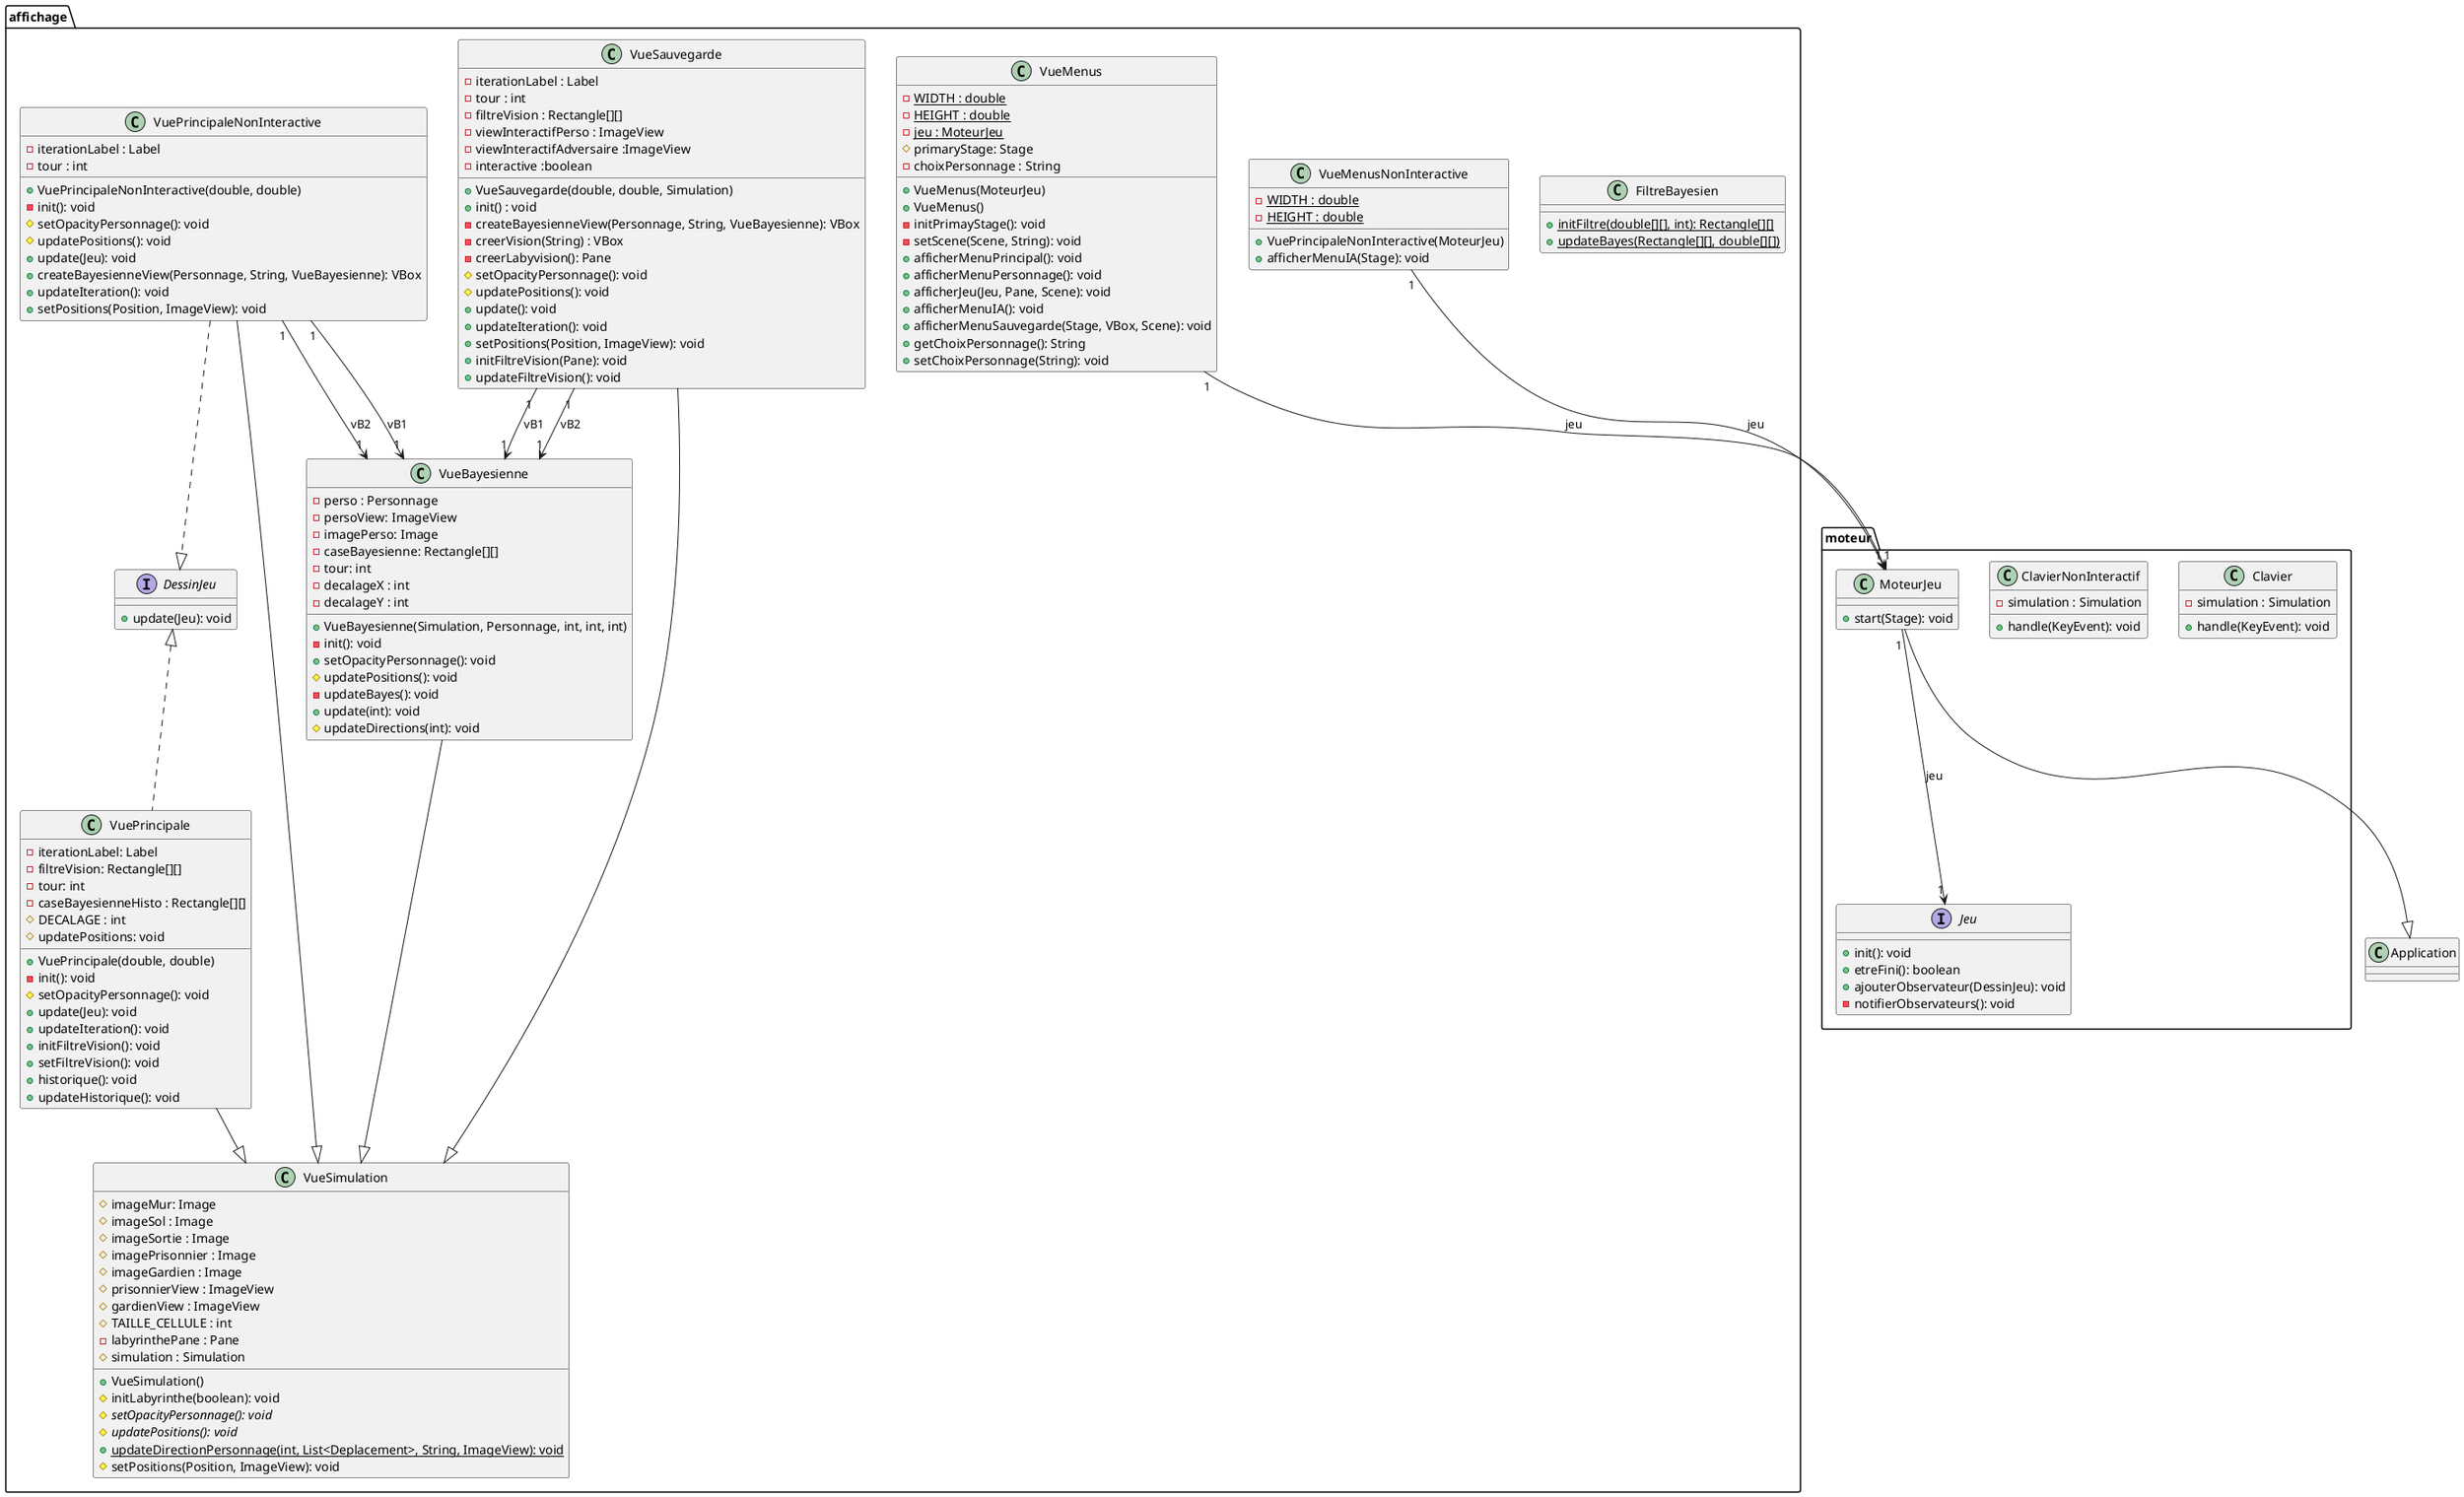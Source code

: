 @startuml

package "moteur"{
  Interface Jeu{
    + init(): void
    + etreFini(): boolean
    + ajouterObservateur(DessinJeu): void
    - notifierObservateurs(): void
  }
  class Clavier{
    - simulation : Simulation
    + handle(KeyEvent): void
  }
  class ClavierNonInteractif{
    - simulation : Simulation
    + handle(KeyEvent): void
  }
  class MoteurJeu{
    + start(Stage): void
  }
}

package "affichage" {
  Interface DessinJeu{
    + update(Jeu): void
  }
  class VueSimulation{
    # imageMur: Image
    # imageSol : Image
    # imageSortie : Image
    # imagePrisonnier : Image
    # imageGardien : Image
    # prisonnierView : ImageView
    # gardienView : ImageView
    # TAILLE_CELLULE : int
    - labyrinthePane : Pane
    # simulation : Simulation
    + VueSimulation()
    # initLabyrinthe(boolean): void
    # {abstract} setOpacityPersonnage(): void
    # {abstract} updatePositions(): void
    + {static} updateDirectionPersonnage(int, List<Deplacement>, String, ImageView): void
    # setPositions(Position, ImageView): void
  }
  class FiltreBayesien{
    + {static} initFiltre(double[][], int): Rectangle[][]
    + {static} updateBayes(Rectangle[][], double[][])
  }

  class VuePrincipale{
    - iterationLabel: Label
    - filtreVision: Rectangle[][]
    - tour: int
    - caseBayesienneHisto : Rectangle[][]
    # DECALAGE : int
    + VuePrincipale(double, double)
    - init(): void
    # setOpacityPersonnage(): void
    # updatePositions: void
    + update(Jeu): void
    + updateIteration(): void
    + initFiltreVision(): void
    + setFiltreVision(): void
    + historique(): void
    + updateHistorique(): void
  }

  class VueBayesienne{
      - perso : Personnage
      - persoView: ImageView
      - imagePerso: Image
      - caseBayesienne: Rectangle[][]
      - tour: int
      - decalageX : int
      - decalageY : int
      + VueBayesienne(Simulation, Personnage, int, int, int)
      - init(): void
      + setOpacityPersonnage(): void
      # updatePositions(): void
      - updateBayes(): void
      + update(int): void
      # updateDirections(int): void
  }
  class VuePrincipaleNonInteractive{
    - iterationLabel : Label
    - tour : int
    + VuePrincipaleNonInteractive(double, double)
    - init(): void
    # setOpacityPersonnage(): void
    # updatePositions(): void
    + update(Jeu): void
    + createBayesienneView(Personnage, String, VueBayesienne): VBox
    + updateIteration(): void
    + setPositions(Position, ImageView): void
  }
  class VueMenus{
    - {static} WIDTH : double
    - {static} HEIGHT : double
    - {static} jeu : MoteurJeu
    # primaryStage: Stage
    - choixPersonnage : String
    + VueMenus(MoteurJeu)
    + VueMenus()
    - initPrimayStage(): void
    - setScene(Scene, String): void
    + afficherMenuPrincipal(): void
    + afficherMenuPersonnage(): void
    + afficherJeu(Jeu, Pane, Scene): void
    + afficherMenuIA(): void
    + afficherMenuSauvegarde(Stage, VBox, Scene): void
    + getChoixPersonnage(): String
    + setChoixPersonnage(String): void
  }
  class VueMenusNonInteractive{
    - {static} WIDTH : double
    - {static} HEIGHT : double
    + VuePrincipaleNonInteractive(MoteurJeu)
    + afficherMenuIA(Stage): void
  }
  class VueSauvegarde{
    - iterationLabel : Label
    - tour : int
    - filtreVision : Rectangle[][]
    - viewInteractifPerso : ImageView
    - viewInteractifAdversaire :ImageView
    - interactive :boolean
    + VueSauvegarde(double, double, Simulation)
    + init() : void
    - createBayesienneView(Personnage, String, VueBayesienne): VBox
    - creerVision(String) : VBox
    - creerLabyvision(): Pane
    # setOpacityPersonnage(): void
    # updatePositions(): void
    + update(): void
    + updateIteration(): void
    + setPositions(Position, ImageView): void
    + initFiltreVision(Pane): void
    + updateFiltreVision(): void
  }
}

MoteurJeu --|> Application
MoteurJeu "1" --> "1" Jeu: jeu


DessinJeu <|.. VuePrincipale
VuePrincipale --|> VueSimulation
VueBayesienne --|> VueSimulation
VuePrincipaleNonInteractive --|> VueSimulation
VuePrincipaleNonInteractive ..|> DessinJeu
VueMenus "1" --> "1" MoteurJeu : jeu
VueMenusNonInteractive "1" --> "1" MoteurJeu : jeu
VuePrincipaleNonInteractive "1" --> "1" VueBayesienne: vB1
VuePrincipaleNonInteractive "1" --> "1" VueBayesienne: vB2
VueSauvegarde --|> VueSimulation
VueSauvegarde "1" --> "1" VueBayesienne: vB1
VueSauvegarde "1" --> "1" VueBayesienne: vB2

@enduml